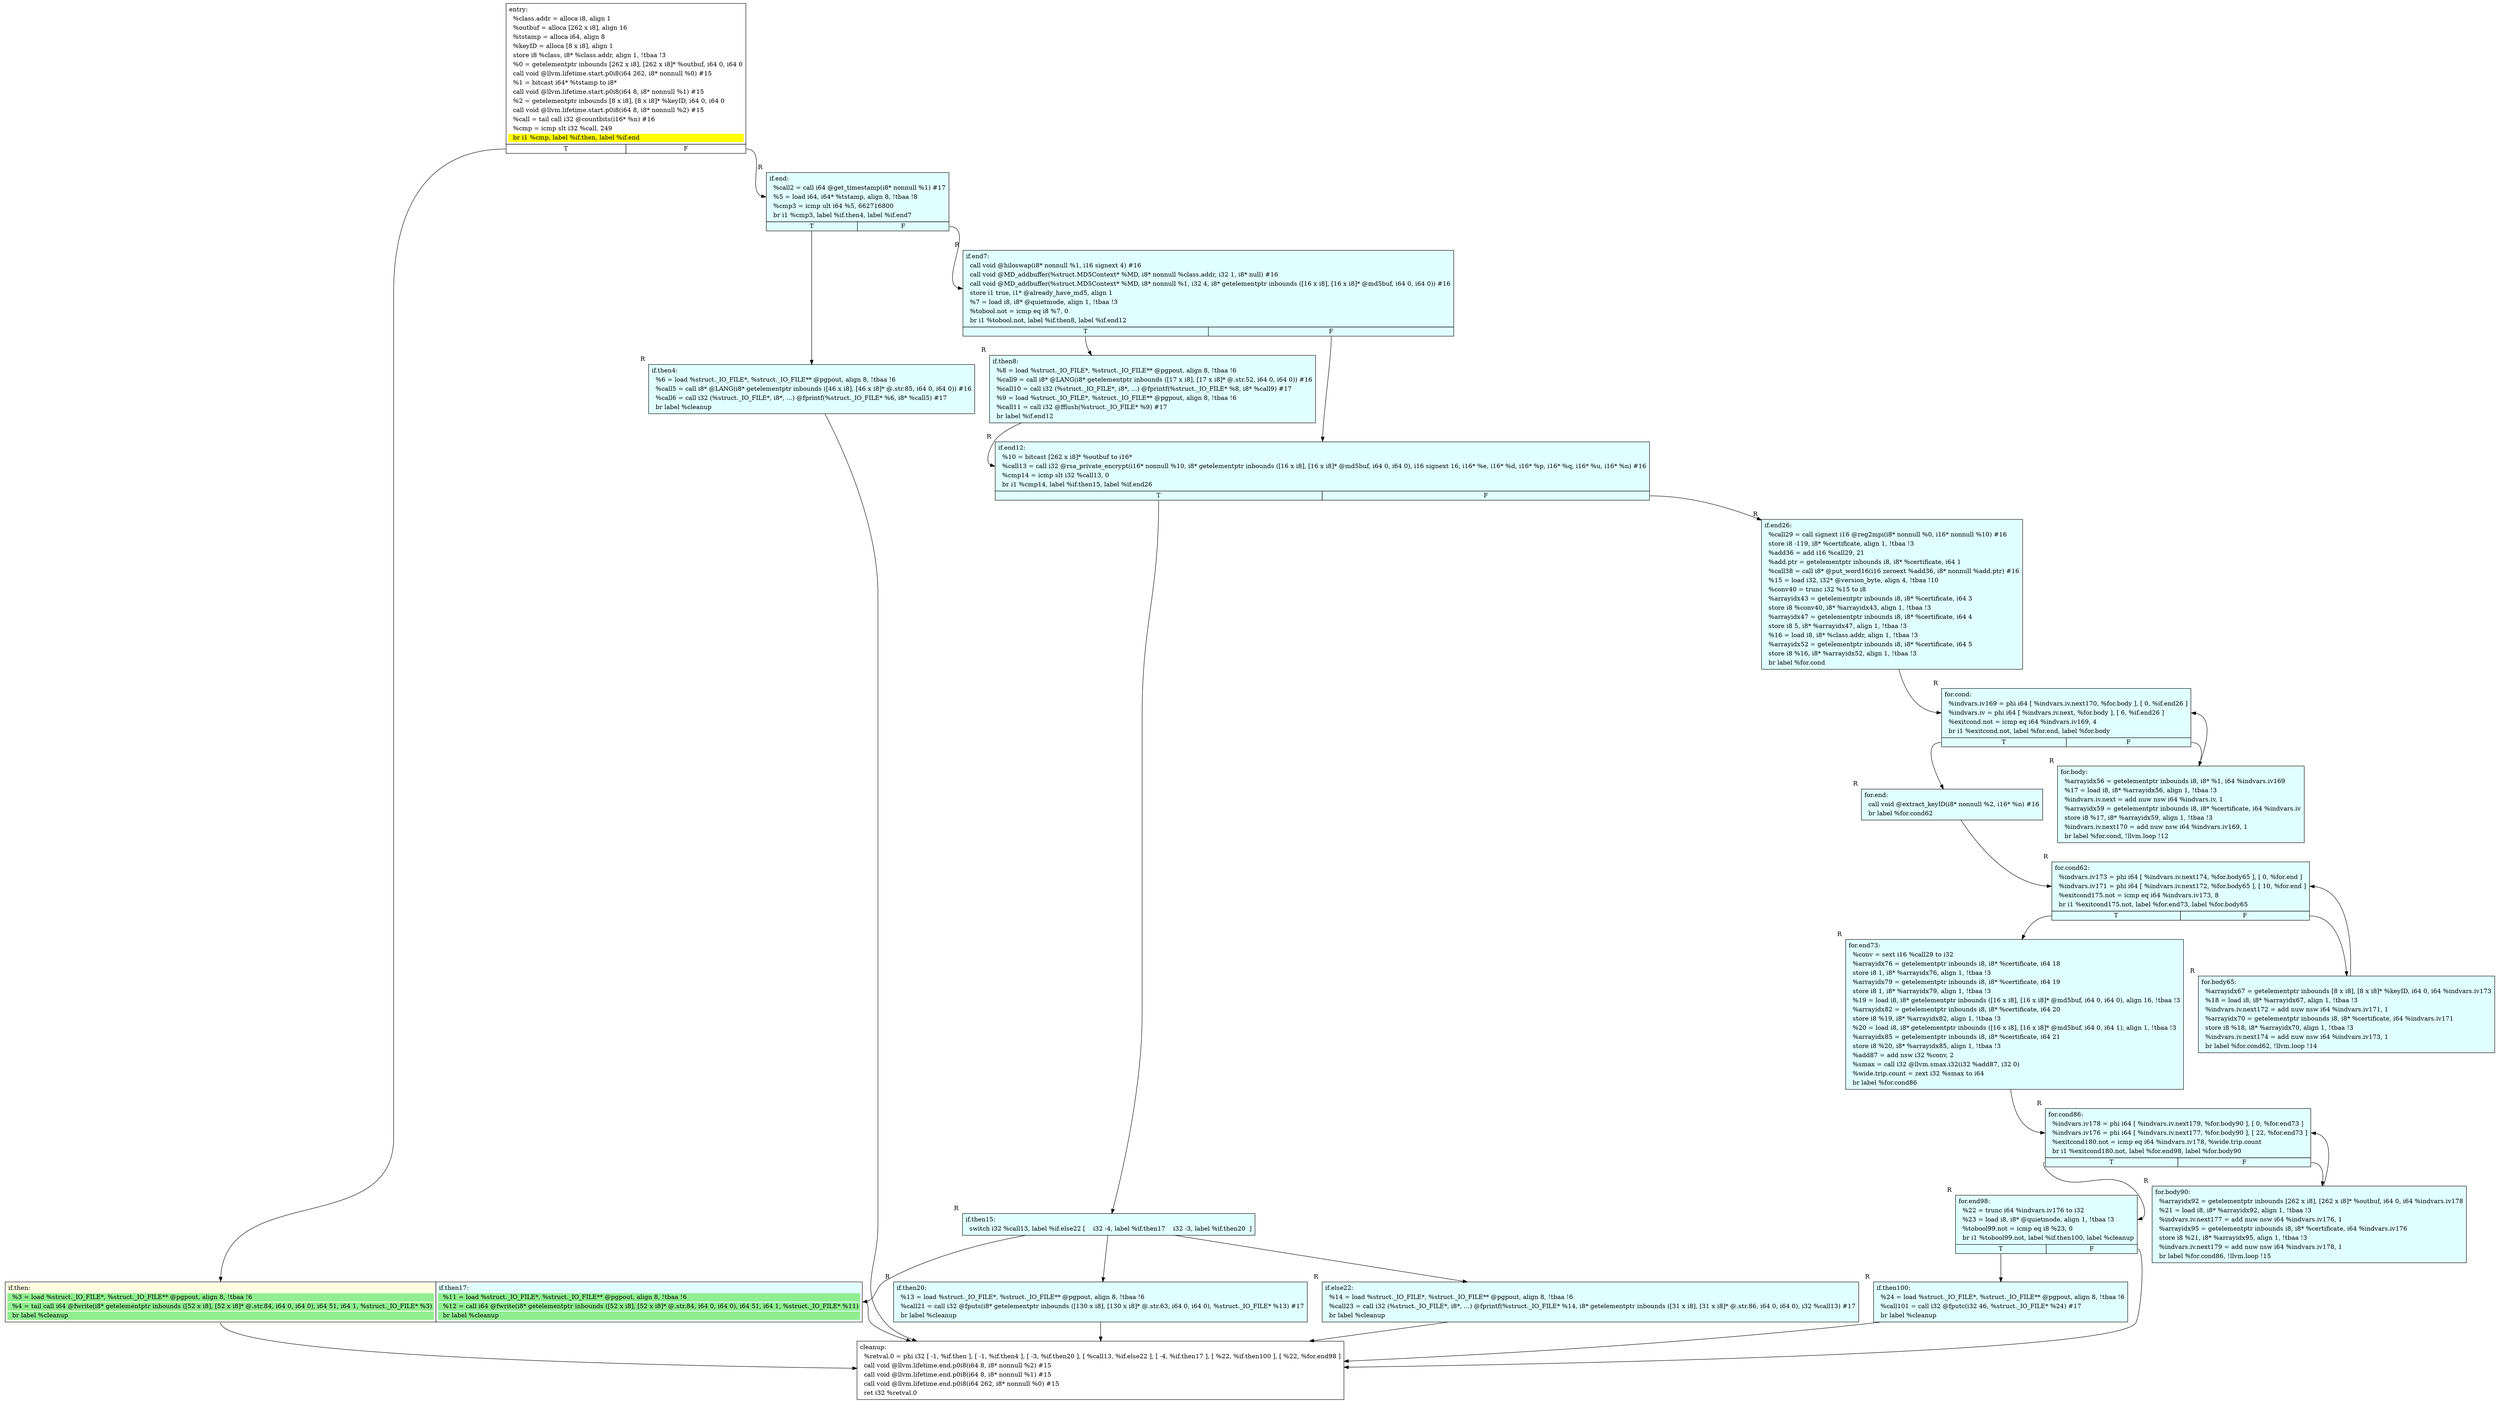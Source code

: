 digraph {
m_bb0 [shape = none, label  = <<table border="0" cellspacing="0">
<tr><td port="f1" border="1" colspan="2"><table bgcolor="LightYellow" border="0">
<tr><td align="left">if.then:</td></tr>
<tr><td bgcolor="lightgreen" align="left">  %3 = load %struct._IO_FILE*, %struct._IO_FILE** @pgpout, align 8, !tbaa !6</td></tr>
<tr><td bgcolor="lightgreen" align="left">  %4 = tail call i64 @fwrite(i8* getelementptr inbounds ([52 x i8], [52 x i8]* @.str.84, i64 0, i64 0), i64 51, i64 1, %struct._IO_FILE* %3)</td></tr>
<tr><td bgcolor="lightgreen" align="left">  br label %cleanup</td></tr>
</table>
</td>
<td port="f2" border="1" colspan="2"><table bgcolor="LightCyan" border="0">
<tr><td align="left">if.then17:</td></tr>
<tr><td bgcolor="lightgreen" align="left">  %11 = load %struct._IO_FILE*, %struct._IO_FILE** @pgpout, align 8, !tbaa !6</td></tr>
<tr><td bgcolor="lightgreen" align="left">  %12 = call i64 @fwrite(i8* getelementptr inbounds ([52 x i8], [52 x i8]* @.str.84, i64 0, i64 0), i64 51, i64 1, %struct._IO_FILE* %11)</td></tr>
<tr><td bgcolor="lightgreen" align="left">  br label %cleanup</td></tr>
</table>
</td></tr>
</table>> ]
f_bb0 [shape = none, label  = <<table  border="0" cellspacing="0">
<tr><td port="f" border="1" colspan="2"><table border="0">
<tr><td align="left">entry:</td></tr>
<tr><td align="left">  %class.addr = alloca i8, align 1</td></tr>
<tr><td align="left">  %outbuf = alloca [262 x i8], align 16</td></tr>
<tr><td align="left">  %tstamp = alloca i64, align 8</td></tr>
<tr><td align="left">  %keyID = alloca [8 x i8], align 1</td></tr>
<tr><td align="left">  store i8 %class, i8* %class.addr, align 1, !tbaa !3</td></tr>
<tr><td align="left">  %0 = getelementptr inbounds [262 x i8], [262 x i8]* %outbuf, i64 0, i64 0</td></tr>
<tr><td align="left">  call void @llvm.lifetime.start.p0i8(i64 262, i8* nonnull %0) #15</td></tr>
<tr><td align="left">  %1 = bitcast i64* %tstamp to i8*</td></tr>
<tr><td align="left">  call void @llvm.lifetime.start.p0i8(i64 8, i8* nonnull %1) #15</td></tr>
<tr><td align="left">  %2 = getelementptr inbounds [8 x i8], [8 x i8]* %keyID, i64 0, i64 0</td></tr>
<tr><td align="left">  call void @llvm.lifetime.start.p0i8(i64 8, i8* nonnull %2) #15</td></tr>
<tr><td align="left">  %call = tail call i32 @countbits(i16* %n) #16</td></tr>
<tr><td align="left">  %cmp = icmp slt i32 %call, 249</td></tr>
<tr><td bgcolor="yellow" align="left">  br i1 %cmp, label %if.then, label %if.end</td></tr>
</table>
</td></tr>
<tr><td border="1" port="fT">T</td><td border="1" port="fF">F</td></tr>
</table>> ]
f_bb1 [shape = none,  xlabel="R", label  = <<table  bgcolor="LightCyan"  border="0" cellspacing="0">
<tr><td port="f" border="1" colspan="2"><table border="0">
<tr><td align="left">if.end:</td></tr>
<tr><td align="left">  %call2 = call i64 @get_timestamp(i8* nonnull %1) #17</td></tr>
<tr><td align="left">  %5 = load i64, i64* %tstamp, align 8, !tbaa !8</td></tr>
<tr><td align="left">  %cmp3 = icmp ult i64 %5, 662716800</td></tr>
<tr><td align="left">  br i1 %cmp3, label %if.then4, label %if.end7</td></tr>
</table>
</td></tr>
<tr><td border="1" port="fT">T</td><td border="1" port="fF">F</td></tr>
</table>> ]
f_bb2 [shape = none,  xlabel="R", label  = <<table  bgcolor="LightCyan"  border="0" cellspacing="0">
<tr><td port="f" border="1"><table border="0">
<tr><td align="left">if.then4:</td></tr>
<tr><td align="left">  %6 = load %struct._IO_FILE*, %struct._IO_FILE** @pgpout, align 8, !tbaa !6</td></tr>
<tr><td align="left">  %call5 = call i8* @LANG(i8* getelementptr inbounds ([46 x i8], [46 x i8]* @.str.85, i64 0, i64 0)) #16</td></tr>
<tr><td align="left">  %call6 = call i32 (%struct._IO_FILE*, i8*, ...) @fprintf(%struct._IO_FILE* %6, i8* %call5) #17</td></tr>
<tr><td align="left">  br label %cleanup</td></tr>
</table>
</td></tr>
</table>> ]
f_bb3 [shape = none,  xlabel="R", label  = <<table  bgcolor="LightCyan"  border="0" cellspacing="0">
<tr><td port="f" border="1" colspan="2"><table border="0">
<tr><td align="left">if.end7:</td></tr>
<tr><td align="left">  call void @hiloswap(i8* nonnull %1, i16 signext 4) #16</td></tr>
<tr><td align="left">  call void @MD_addbuffer(%struct.MD5Context* %MD, i8* nonnull %class.addr, i32 1, i8* null) #16</td></tr>
<tr><td align="left">  call void @MD_addbuffer(%struct.MD5Context* %MD, i8* nonnull %1, i32 4, i8* getelementptr inbounds ([16 x i8], [16 x i8]* @md5buf, i64 0, i64 0)) #16</td></tr>
<tr><td align="left">  store i1 true, i1* @already_have_md5, align 1</td></tr>
<tr><td align="left">  %7 = load i8, i8* @quietmode, align 1, !tbaa !3</td></tr>
<tr><td align="left">  %tobool.not = icmp eq i8 %7, 0</td></tr>
<tr><td align="left">  br i1 %tobool.not, label %if.then8, label %if.end12</td></tr>
</table>
</td></tr>
<tr><td border="1" port="fT">T</td><td border="1" port="fF">F</td></tr>
</table>> ]
f_bb4 [shape = none,  xlabel="R", label  = <<table  bgcolor="LightCyan"  border="0" cellspacing="0">
<tr><td port="f" border="1"><table border="0">
<tr><td align="left">if.then8:</td></tr>
<tr><td align="left">  %8 = load %struct._IO_FILE*, %struct._IO_FILE** @pgpout, align 8, !tbaa !6</td></tr>
<tr><td align="left">  %call9 = call i8* @LANG(i8* getelementptr inbounds ([17 x i8], [17 x i8]* @.str.52, i64 0, i64 0)) #16</td></tr>
<tr><td align="left">  %call10 = call i32 (%struct._IO_FILE*, i8*, ...) @fprintf(%struct._IO_FILE* %8, i8* %call9) #17</td></tr>
<tr><td align="left">  %9 = load %struct._IO_FILE*, %struct._IO_FILE** @pgpout, align 8, !tbaa !6</td></tr>
<tr><td align="left">  %call11 = call i32 @fflush(%struct._IO_FILE* %9) #17</td></tr>
<tr><td align="left">  br label %if.end12</td></tr>
</table>
</td></tr>
</table>> ]
f_bb5 [shape = none,  xlabel="R", label  = <<table  bgcolor="LightCyan"  border="0" cellspacing="0">
<tr><td port="f" border="1" colspan="2"><table border="0">
<tr><td align="left">if.end12:</td></tr>
<tr><td align="left">  %10 = bitcast [262 x i8]* %outbuf to i16*</td></tr>
<tr><td align="left">  %call13 = call i32 @rsa_private_encrypt(i16* nonnull %10, i8* getelementptr inbounds ([16 x i8], [16 x i8]* @md5buf, i64 0, i64 0), i16 signext 16, i16* %e, i16* %d, i16* %p, i16* %q, i16* %u, i16* %n) #16</td></tr>
<tr><td align="left">  %cmp14 = icmp slt i32 %call13, 0</td></tr>
<tr><td align="left">  br i1 %cmp14, label %if.then15, label %if.end26</td></tr>
</table>
</td></tr>
<tr><td border="1" port="fT">T</td><td border="1" port="fF">F</td></tr>
</table>> ]
f_bb6 [shape = none,  xlabel="R", label  = <<table  bgcolor="LightCyan"  border="0" cellspacing="0">
<tr><td port="f" border="1"><table border="0">
<tr><td align="left">if.then15:</td></tr>
<tr><td align="left">  switch i32 %call13, label %if.else22 [
    i32 -4, label %if.then17
    i32 -3, label %if.then20
  ]</td></tr>
</table>
</td></tr>
</table>> ]
f_bb7 [shape = none,  xlabel="R", label  = <<table  bgcolor="LightCyan"  border="0" cellspacing="0">
<tr><td port="f" border="1"><table border="0">
<tr><td align="left">if.then20:</td></tr>
<tr><td align="left">  %13 = load %struct._IO_FILE*, %struct._IO_FILE** @pgpout, align 8, !tbaa !6</td></tr>
<tr><td align="left">  %call21 = call i32 @fputs(i8* getelementptr inbounds ([130 x i8], [130 x i8]* @.str.63, i64 0, i64 0), %struct._IO_FILE* %13) #17</td></tr>
<tr><td align="left">  br label %cleanup</td></tr>
</table>
</td></tr>
</table>> ]
f_bb8 [shape = none,  xlabel="R", label  = <<table  bgcolor="LightCyan"  border="0" cellspacing="0">
<tr><td port="f" border="1"><table border="0">
<tr><td align="left">if.else22:</td></tr>
<tr><td align="left">  %14 = load %struct._IO_FILE*, %struct._IO_FILE** @pgpout, align 8, !tbaa !6</td></tr>
<tr><td align="left">  %call23 = call i32 (%struct._IO_FILE*, i8*, ...) @fprintf(%struct._IO_FILE* %14, i8* getelementptr inbounds ([31 x i8], [31 x i8]* @.str.86, i64 0, i64 0), i32 %call13) #17</td></tr>
<tr><td align="left">  br label %cleanup</td></tr>
</table>
</td></tr>
</table>> ]
f_bb9 [shape = none,  xlabel="R", label  = <<table  bgcolor="LightCyan"  border="0" cellspacing="0">
<tr><td port="f" border="1"><table border="0">
<tr><td align="left">if.end26:</td></tr>
<tr><td align="left">  %call29 = call signext i16 @reg2mpi(i8* nonnull %0, i16* nonnull %10) #16</td></tr>
<tr><td align="left">  store i8 -119, i8* %certificate, align 1, !tbaa !3</td></tr>
<tr><td align="left">  %add36 = add i16 %call29, 21</td></tr>
<tr><td align="left">  %add.ptr = getelementptr inbounds i8, i8* %certificate, i64 1</td></tr>
<tr><td align="left">  %call38 = call i8* @put_word16(i16 zeroext %add36, i8* nonnull %add.ptr) #16</td></tr>
<tr><td align="left">  %15 = load i32, i32* @version_byte, align 4, !tbaa !10</td></tr>
<tr><td align="left">  %conv40 = trunc i32 %15 to i8</td></tr>
<tr><td align="left">  %arrayidx43 = getelementptr inbounds i8, i8* %certificate, i64 3</td></tr>
<tr><td align="left">  store i8 %conv40, i8* %arrayidx43, align 1, !tbaa !3</td></tr>
<tr><td align="left">  %arrayidx47 = getelementptr inbounds i8, i8* %certificate, i64 4</td></tr>
<tr><td align="left">  store i8 5, i8* %arrayidx47, align 1, !tbaa !3</td></tr>
<tr><td align="left">  %16 = load i8, i8* %class.addr, align 1, !tbaa !3</td></tr>
<tr><td align="left">  %arrayidx52 = getelementptr inbounds i8, i8* %certificate, i64 5</td></tr>
<tr><td align="left">  store i8 %16, i8* %arrayidx52, align 1, !tbaa !3</td></tr>
<tr><td align="left">  br label %for.cond</td></tr>
</table>
</td></tr>
</table>> ]
f_bb10 [shape = none,  xlabel="R", label  = <<table  bgcolor="LightCyan"  border="0" cellspacing="0">
<tr><td port="f" border="1" colspan="2"><table border="0">
<tr><td align="left">for.cond:</td></tr>
<tr><td align="left">  %indvars.iv169 = phi i64 [ %indvars.iv.next170, %for.body ], [ 0, %if.end26 ]</td></tr>
<tr><td align="left">  %indvars.iv = phi i64 [ %indvars.iv.next, %for.body ], [ 6, %if.end26 ]</td></tr>
<tr><td align="left">  %exitcond.not = icmp eq i64 %indvars.iv169, 4</td></tr>
<tr><td align="left">  br i1 %exitcond.not, label %for.end, label %for.body</td></tr>
</table>
</td></tr>
<tr><td border="1" port="fT">T</td><td border="1" port="fF">F</td></tr>
</table>> ]
f_bb11 [shape = none,  xlabel="R", label  = <<table  bgcolor="LightCyan"  border="0" cellspacing="0">
<tr><td port="f" border="1"><table border="0">
<tr><td align="left">for.body:</td></tr>
<tr><td align="left">  %arrayidx56 = getelementptr inbounds i8, i8* %1, i64 %indvars.iv169</td></tr>
<tr><td align="left">  %17 = load i8, i8* %arrayidx56, align 1, !tbaa !3</td></tr>
<tr><td align="left">  %indvars.iv.next = add nuw nsw i64 %indvars.iv, 1</td></tr>
<tr><td align="left">  %arrayidx59 = getelementptr inbounds i8, i8* %certificate, i64 %indvars.iv</td></tr>
<tr><td align="left">  store i8 %17, i8* %arrayidx59, align 1, !tbaa !3</td></tr>
<tr><td align="left">  %indvars.iv.next170 = add nuw nsw i64 %indvars.iv169, 1</td></tr>
<tr><td align="left">  br label %for.cond, !llvm.loop !12</td></tr>
</table>
</td></tr>
</table>> ]
f_bb12 [shape = none,  xlabel="R", label  = <<table  bgcolor="LightCyan"  border="0" cellspacing="0">
<tr><td port="f" border="1"><table border="0">
<tr><td align="left">for.end:</td></tr>
<tr><td align="left">  call void @extract_keyID(i8* nonnull %2, i16* %n) #16</td></tr>
<tr><td align="left">  br label %for.cond62</td></tr>
</table>
</td></tr>
</table>> ]
f_bb13 [shape = none,  xlabel="R", label  = <<table  bgcolor="LightCyan"  border="0" cellspacing="0">
<tr><td port="f" border="1" colspan="2"><table border="0">
<tr><td align="left">for.cond62:</td></tr>
<tr><td align="left">  %indvars.iv173 = phi i64 [ %indvars.iv.next174, %for.body65 ], [ 0, %for.end ]</td></tr>
<tr><td align="left">  %indvars.iv171 = phi i64 [ %indvars.iv.next172, %for.body65 ], [ 10, %for.end ]</td></tr>
<tr><td align="left">  %exitcond175.not = icmp eq i64 %indvars.iv173, 8</td></tr>
<tr><td align="left">  br i1 %exitcond175.not, label %for.end73, label %for.body65</td></tr>
</table>
</td></tr>
<tr><td border="1" port="fT">T</td><td border="1" port="fF">F</td></tr>
</table>> ]
f_bb14 [shape = none,  xlabel="R", label  = <<table  bgcolor="LightCyan"  border="0" cellspacing="0">
<tr><td port="f" border="1"><table border="0">
<tr><td align="left">for.body65:</td></tr>
<tr><td align="left">  %arrayidx67 = getelementptr inbounds [8 x i8], [8 x i8]* %keyID, i64 0, i64 %indvars.iv173</td></tr>
<tr><td align="left">  %18 = load i8, i8* %arrayidx67, align 1, !tbaa !3</td></tr>
<tr><td align="left">  %indvars.iv.next172 = add nuw nsw i64 %indvars.iv171, 1</td></tr>
<tr><td align="left">  %arrayidx70 = getelementptr inbounds i8, i8* %certificate, i64 %indvars.iv171</td></tr>
<tr><td align="left">  store i8 %18, i8* %arrayidx70, align 1, !tbaa !3</td></tr>
<tr><td align="left">  %indvars.iv.next174 = add nuw nsw i64 %indvars.iv173, 1</td></tr>
<tr><td align="left">  br label %for.cond62, !llvm.loop !14</td></tr>
</table>
</td></tr>
</table>> ]
f_bb15 [shape = none,  xlabel="R", label  = <<table  bgcolor="LightCyan"  border="0" cellspacing="0">
<tr><td port="f" border="1"><table border="0">
<tr><td align="left">for.end73:</td></tr>
<tr><td align="left">  %conv = sext i16 %call29 to i32</td></tr>
<tr><td align="left">  %arrayidx76 = getelementptr inbounds i8, i8* %certificate, i64 18</td></tr>
<tr><td align="left">  store i8 1, i8* %arrayidx76, align 1, !tbaa !3</td></tr>
<tr><td align="left">  %arrayidx79 = getelementptr inbounds i8, i8* %certificate, i64 19</td></tr>
<tr><td align="left">  store i8 1, i8* %arrayidx79, align 1, !tbaa !3</td></tr>
<tr><td align="left">  %19 = load i8, i8* getelementptr inbounds ([16 x i8], [16 x i8]* @md5buf, i64 0, i64 0), align 16, !tbaa !3</td></tr>
<tr><td align="left">  %arrayidx82 = getelementptr inbounds i8, i8* %certificate, i64 20</td></tr>
<tr><td align="left">  store i8 %19, i8* %arrayidx82, align 1, !tbaa !3</td></tr>
<tr><td align="left">  %20 = load i8, i8* getelementptr inbounds ([16 x i8], [16 x i8]* @md5buf, i64 0, i64 1), align 1, !tbaa !3</td></tr>
<tr><td align="left">  %arrayidx85 = getelementptr inbounds i8, i8* %certificate, i64 21</td></tr>
<tr><td align="left">  store i8 %20, i8* %arrayidx85, align 1, !tbaa !3</td></tr>
<tr><td align="left">  %add87 = add nsw i32 %conv, 2</td></tr>
<tr><td align="left">  %smax = call i32 @llvm.smax.i32(i32 %add87, i32 0)</td></tr>
<tr><td align="left">  %wide.trip.count = zext i32 %smax to i64</td></tr>
<tr><td align="left">  br label %for.cond86</td></tr>
</table>
</td></tr>
</table>> ]
f_bb16 [shape = none,  xlabel="R", label  = <<table  bgcolor="LightCyan"  border="0" cellspacing="0">
<tr><td port="f" border="1" colspan="2"><table border="0">
<tr><td align="left">for.cond86:</td></tr>
<tr><td align="left">  %indvars.iv178 = phi i64 [ %indvars.iv.next179, %for.body90 ], [ 0, %for.end73 ]</td></tr>
<tr><td align="left">  %indvars.iv176 = phi i64 [ %indvars.iv.next177, %for.body90 ], [ 22, %for.end73 ]</td></tr>
<tr><td align="left">  %exitcond180.not = icmp eq i64 %indvars.iv178, %wide.trip.count</td></tr>
<tr><td align="left">  br i1 %exitcond180.not, label %for.end98, label %for.body90</td></tr>
</table>
</td></tr>
<tr><td border="1" port="fT">T</td><td border="1" port="fF">F</td></tr>
</table>> ]
f_bb17 [shape = none,  xlabel="R", label  = <<table  bgcolor="LightCyan"  border="0" cellspacing="0">
<tr><td port="f" border="1"><table border="0">
<tr><td align="left">for.body90:</td></tr>
<tr><td align="left">  %arrayidx92 = getelementptr inbounds [262 x i8], [262 x i8]* %outbuf, i64 0, i64 %indvars.iv178</td></tr>
<tr><td align="left">  %21 = load i8, i8* %arrayidx92, align 1, !tbaa !3</td></tr>
<tr><td align="left">  %indvars.iv.next177 = add nuw nsw i64 %indvars.iv176, 1</td></tr>
<tr><td align="left">  %arrayidx95 = getelementptr inbounds i8, i8* %certificate, i64 %indvars.iv176</td></tr>
<tr><td align="left">  store i8 %21, i8* %arrayidx95, align 1, !tbaa !3</td></tr>
<tr><td align="left">  %indvars.iv.next179 = add nuw nsw i64 %indvars.iv178, 1</td></tr>
<tr><td align="left">  br label %for.cond86, !llvm.loop !15</td></tr>
</table>
</td></tr>
</table>> ]
f_bb18 [shape = none,  xlabel="R", label  = <<table  bgcolor="LightCyan"  border="0" cellspacing="0">
<tr><td port="f" border="1" colspan="2"><table border="0">
<tr><td align="left">for.end98:</td></tr>
<tr><td align="left">  %22 = trunc i64 %indvars.iv176 to i32</td></tr>
<tr><td align="left">  %23 = load i8, i8* @quietmode, align 1, !tbaa !3</td></tr>
<tr><td align="left">  %tobool99.not = icmp eq i8 %23, 0</td></tr>
<tr><td align="left">  br i1 %tobool99.not, label %if.then100, label %cleanup</td></tr>
</table>
</td></tr>
<tr><td border="1" port="fT">T</td><td border="1" port="fF">F</td></tr>
</table>> ]
f_bb19 [shape = none,  xlabel="R", label  = <<table  bgcolor="LightCyan"  border="0" cellspacing="0">
<tr><td port="f" border="1"><table border="0">
<tr><td align="left">if.then100:</td></tr>
<tr><td align="left">  %24 = load %struct._IO_FILE*, %struct._IO_FILE** @pgpout, align 8, !tbaa !6</td></tr>
<tr><td align="left">  %call101 = call i32 @fputc(i32 46, %struct._IO_FILE* %24) #17</td></tr>
<tr><td align="left">  br label %cleanup</td></tr>
</table>
</td></tr>
</table>> ]
f_bb20 [shape = none, label  = <<table  border="0" cellspacing="0">
<tr><td port="f" border="1"><table border="0">
<tr><td align="left">cleanup:</td></tr>
<tr><td align="left">  %retval.0 = phi i32 [ -1, %if.then ], [ -1, %if.then4 ], [ -3, %if.then20 ], [ %call13, %if.else22 ], [ -4, %if.then17 ], [ %22, %if.then100 ], [ %22, %for.end98 ]</td></tr>
<tr><td align="left">  call void @llvm.lifetime.end.p0i8(i64 8, i8* nonnull %2) #15</td></tr>
<tr><td align="left">  call void @llvm.lifetime.end.p0i8(i64 8, i8* nonnull %1) #15</td></tr>
<tr><td align="left">  call void @llvm.lifetime.end.p0i8(i64 262, i8* nonnull %0) #15</td></tr>
<tr><td align="left">  ret i32 %retval.0</td></tr>
</table>
</td></tr>
</table>> ]
f_bb0:fT -> m_bb0:f1
f_bb0:fF -> f_bb1:f
m_bb0:f1 -> f_bb20:f
f_bb1:fT -> f_bb2:f
f_bb1:fF -> f_bb3:f
f_bb2:f -> f_bb20:f
f_bb3:fT -> f_bb4:f
f_bb3:fF -> f_bb5:f
f_bb4:f -> f_bb5:f
f_bb5:fT -> f_bb6:f
f_bb5:fF -> f_bb9:f
f_bb6:f -> f_bb8:f
f_bb6:f -> m_bb0:f2
f_bb6:f -> f_bb7:f
m_bb0:f2 -> f_bb20:f
f_bb7:f -> f_bb20:f
f_bb8:f -> f_bb20:f
f_bb9:f -> f_bb10:f
f_bb10:fT -> f_bb12:f
f_bb10:fF -> f_bb11:f
f_bb11:f -> f_bb10:f
f_bb12:f -> f_bb13:f
f_bb13:fT -> f_bb15:f
f_bb13:fF -> f_bb14:f
f_bb14:f -> f_bb13:f
f_bb15:f -> f_bb16:f
f_bb16:fT -> f_bb18:f
f_bb16:fF -> f_bb17:f
f_bb17:f -> f_bb16:f
f_bb18:fT -> f_bb19:f
f_bb18:fF -> f_bb20:f
f_bb19:f -> f_bb20:f
}

